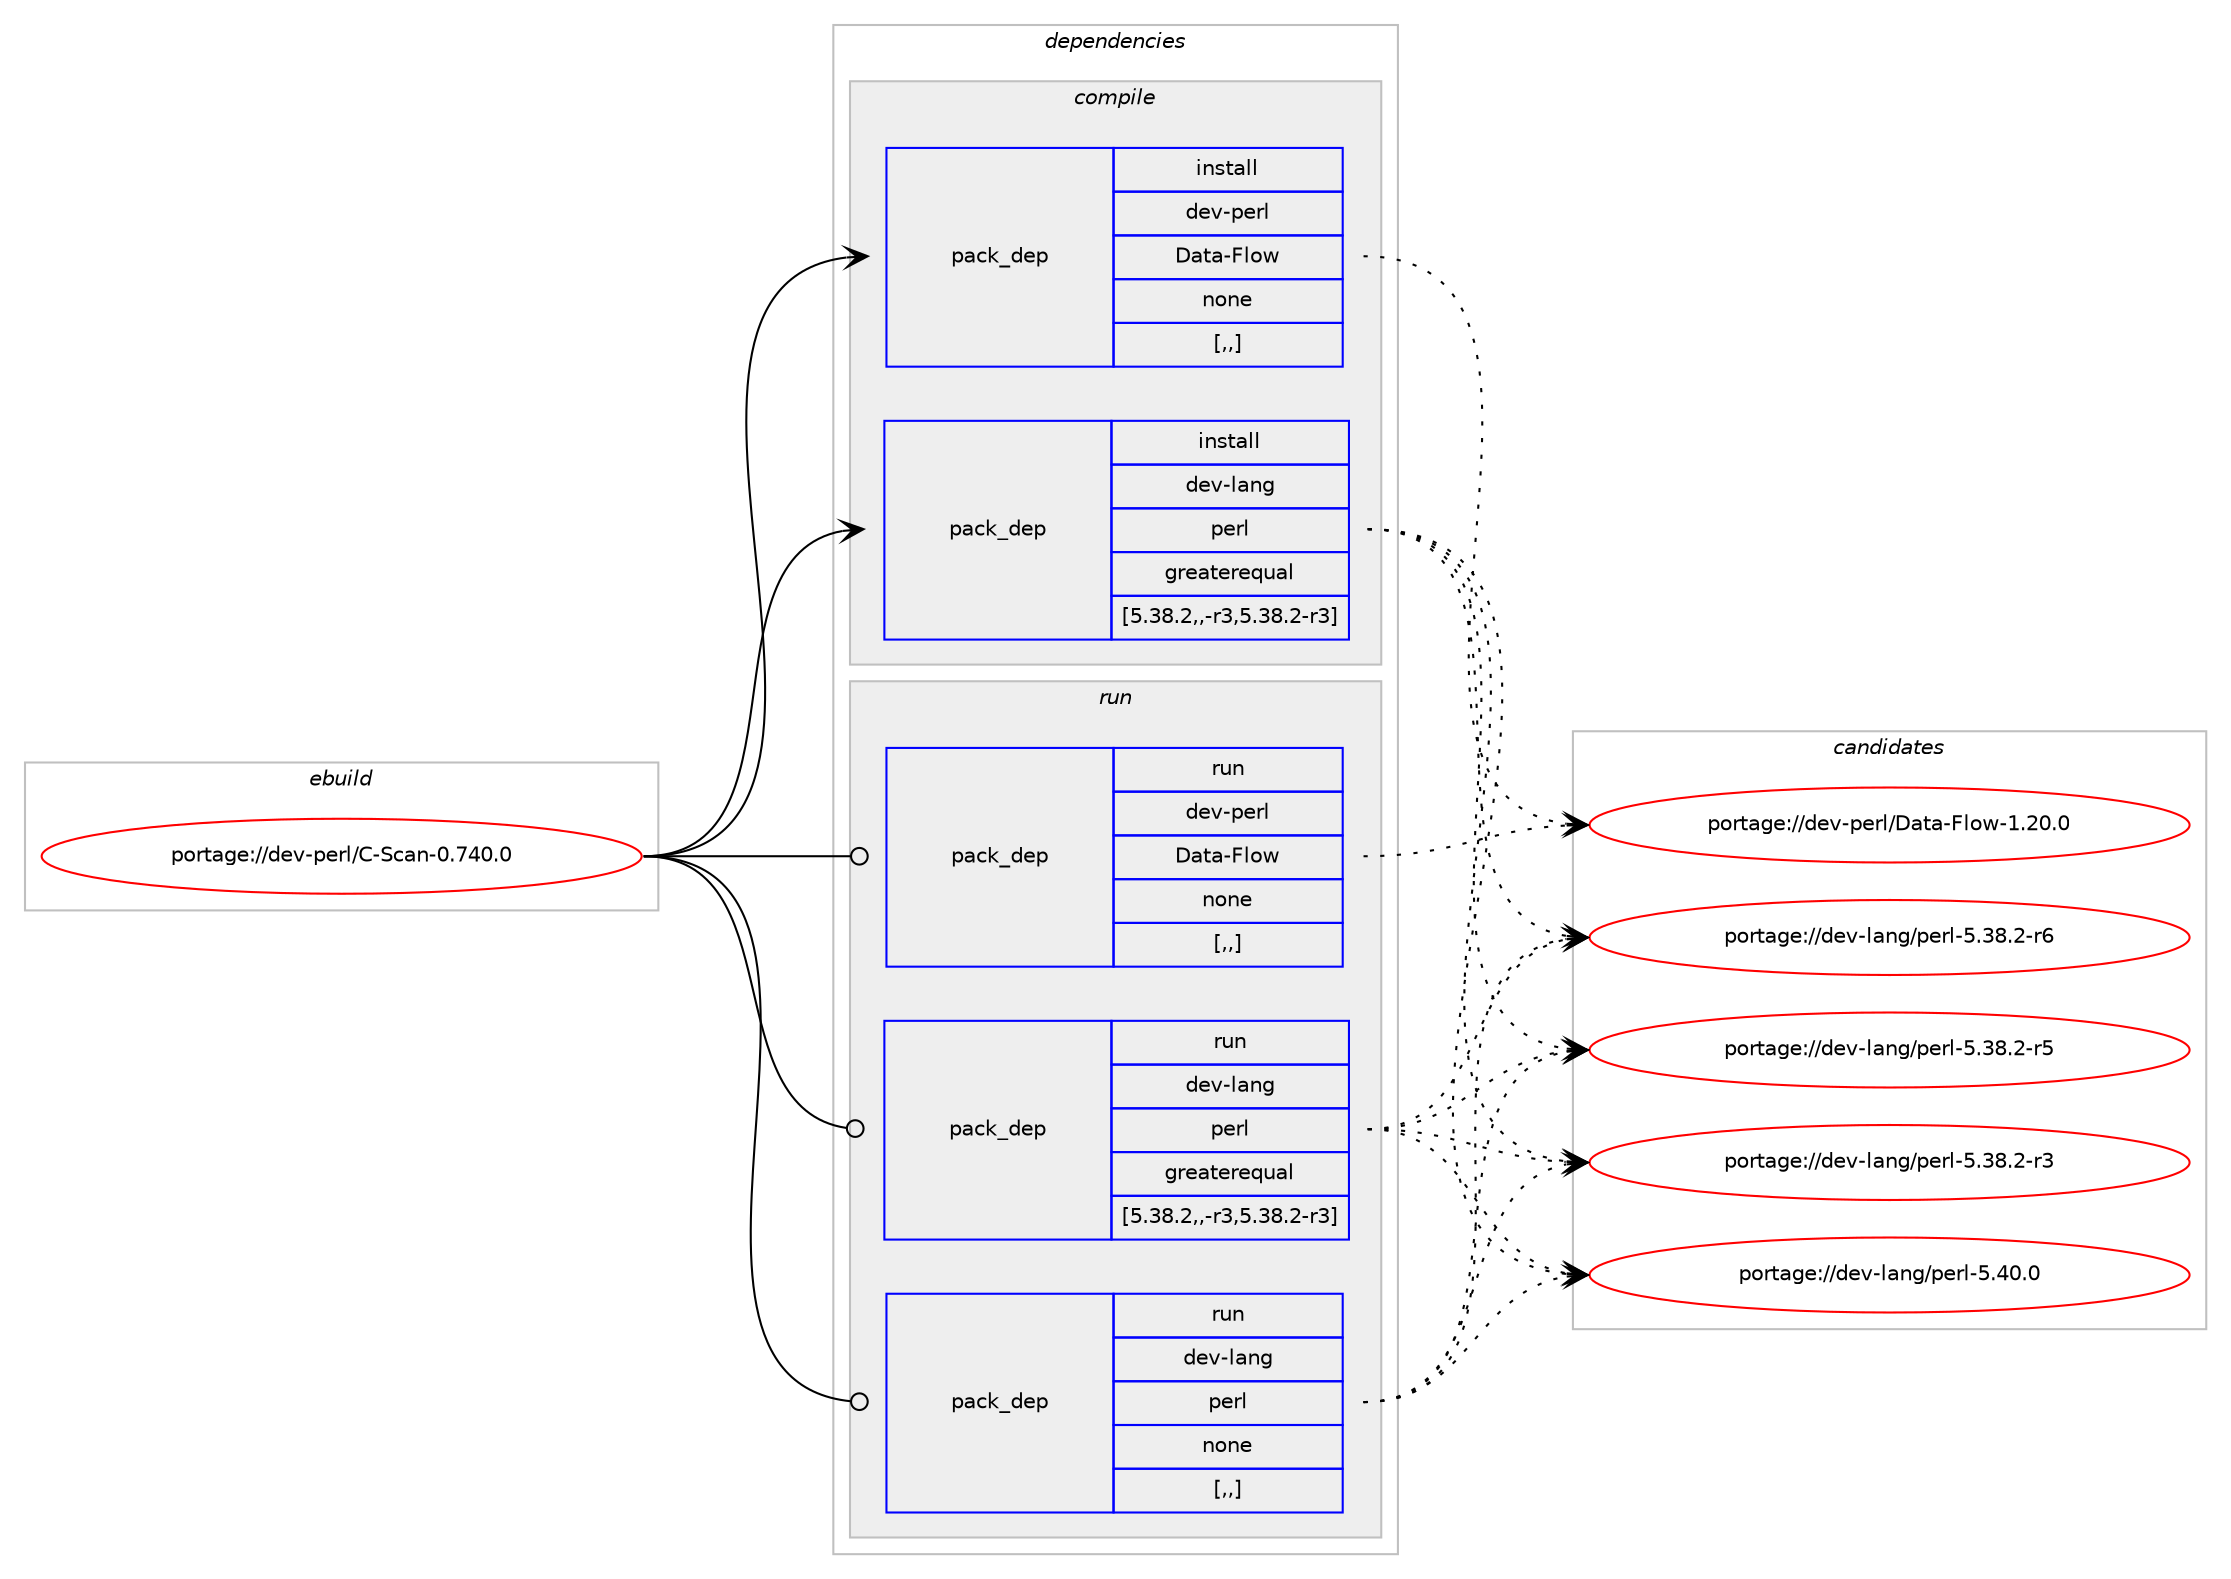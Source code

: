 digraph prolog {

# *************
# Graph options
# *************

newrank=true;
concentrate=true;
compound=true;
graph [rankdir=LR,fontname=Helvetica,fontsize=10,ranksep=1.5];#, ranksep=2.5, nodesep=0.2];
edge  [arrowhead=vee];
node  [fontname=Helvetica,fontsize=10];

# **********
# The ebuild
# **********

subgraph cluster_leftcol {
color=gray;
label=<<i>ebuild</i>>;
id [label="portage://dev-perl/C-Scan-0.740.0", color=red, width=4, href="../dev-perl/C-Scan-0.740.0.svg"];
}

# ****************
# The dependencies
# ****************

subgraph cluster_midcol {
color=gray;
label=<<i>dependencies</i>>;
subgraph cluster_compile {
fillcolor="#eeeeee";
style=filled;
label=<<i>compile</i>>;
subgraph pack95756 {
dependency126774 [label=<<TABLE BORDER="0" CELLBORDER="1" CELLSPACING="0" CELLPADDING="4" WIDTH="220"><TR><TD ROWSPAN="6" CELLPADDING="30">pack_dep</TD></TR><TR><TD WIDTH="110">install</TD></TR><TR><TD>dev-lang</TD></TR><TR><TD>perl</TD></TR><TR><TD>greaterequal</TD></TR><TR><TD>[5.38.2,,-r3,5.38.2-r3]</TD></TR></TABLE>>, shape=none, color=blue];
}
id:e -> dependency126774:w [weight=20,style="solid",arrowhead="vee"];
subgraph pack95757 {
dependency126775 [label=<<TABLE BORDER="0" CELLBORDER="1" CELLSPACING="0" CELLPADDING="4" WIDTH="220"><TR><TD ROWSPAN="6" CELLPADDING="30">pack_dep</TD></TR><TR><TD WIDTH="110">install</TD></TR><TR><TD>dev-perl</TD></TR><TR><TD>Data-Flow</TD></TR><TR><TD>none</TD></TR><TR><TD>[,,]</TD></TR></TABLE>>, shape=none, color=blue];
}
id:e -> dependency126775:w [weight=20,style="solid",arrowhead="vee"];
}
subgraph cluster_compileandrun {
fillcolor="#eeeeee";
style=filled;
label=<<i>compile and run</i>>;
}
subgraph cluster_run {
fillcolor="#eeeeee";
style=filled;
label=<<i>run</i>>;
subgraph pack95758 {
dependency126776 [label=<<TABLE BORDER="0" CELLBORDER="1" CELLSPACING="0" CELLPADDING="4" WIDTH="220"><TR><TD ROWSPAN="6" CELLPADDING="30">pack_dep</TD></TR><TR><TD WIDTH="110">run</TD></TR><TR><TD>dev-lang</TD></TR><TR><TD>perl</TD></TR><TR><TD>greaterequal</TD></TR><TR><TD>[5.38.2,,-r3,5.38.2-r3]</TD></TR></TABLE>>, shape=none, color=blue];
}
id:e -> dependency126776:w [weight=20,style="solid",arrowhead="odot"];
subgraph pack95759 {
dependency126777 [label=<<TABLE BORDER="0" CELLBORDER="1" CELLSPACING="0" CELLPADDING="4" WIDTH="220"><TR><TD ROWSPAN="6" CELLPADDING="30">pack_dep</TD></TR><TR><TD WIDTH="110">run</TD></TR><TR><TD>dev-lang</TD></TR><TR><TD>perl</TD></TR><TR><TD>none</TD></TR><TR><TD>[,,]</TD></TR></TABLE>>, shape=none, color=blue];
}
id:e -> dependency126777:w [weight=20,style="solid",arrowhead="odot"];
subgraph pack95760 {
dependency126778 [label=<<TABLE BORDER="0" CELLBORDER="1" CELLSPACING="0" CELLPADDING="4" WIDTH="220"><TR><TD ROWSPAN="6" CELLPADDING="30">pack_dep</TD></TR><TR><TD WIDTH="110">run</TD></TR><TR><TD>dev-perl</TD></TR><TR><TD>Data-Flow</TD></TR><TR><TD>none</TD></TR><TR><TD>[,,]</TD></TR></TABLE>>, shape=none, color=blue];
}
id:e -> dependency126778:w [weight=20,style="solid",arrowhead="odot"];
}
}

# **************
# The candidates
# **************

subgraph cluster_choices {
rank=same;
color=gray;
label=<<i>candidates</i>>;

subgraph choice95756 {
color=black;
nodesep=1;
choice10010111845108971101034711210111410845534652484648 [label="portage://dev-lang/perl-5.40.0", color=red, width=4,href="../dev-lang/perl-5.40.0.svg"];
choice100101118451089711010347112101114108455346515646504511454 [label="portage://dev-lang/perl-5.38.2-r6", color=red, width=4,href="../dev-lang/perl-5.38.2-r6.svg"];
choice100101118451089711010347112101114108455346515646504511453 [label="portage://dev-lang/perl-5.38.2-r5", color=red, width=4,href="../dev-lang/perl-5.38.2-r5.svg"];
choice100101118451089711010347112101114108455346515646504511451 [label="portage://dev-lang/perl-5.38.2-r3", color=red, width=4,href="../dev-lang/perl-5.38.2-r3.svg"];
dependency126774:e -> choice10010111845108971101034711210111410845534652484648:w [style=dotted,weight="100"];
dependency126774:e -> choice100101118451089711010347112101114108455346515646504511454:w [style=dotted,weight="100"];
dependency126774:e -> choice100101118451089711010347112101114108455346515646504511453:w [style=dotted,weight="100"];
dependency126774:e -> choice100101118451089711010347112101114108455346515646504511451:w [style=dotted,weight="100"];
}
subgraph choice95757 {
color=black;
nodesep=1;
choice1001011184511210111410847689711697457010811111945494650484648 [label="portage://dev-perl/Data-Flow-1.20.0", color=red, width=4,href="../dev-perl/Data-Flow-1.20.0.svg"];
dependency126775:e -> choice1001011184511210111410847689711697457010811111945494650484648:w [style=dotted,weight="100"];
}
subgraph choice95758 {
color=black;
nodesep=1;
choice10010111845108971101034711210111410845534652484648 [label="portage://dev-lang/perl-5.40.0", color=red, width=4,href="../dev-lang/perl-5.40.0.svg"];
choice100101118451089711010347112101114108455346515646504511454 [label="portage://dev-lang/perl-5.38.2-r6", color=red, width=4,href="../dev-lang/perl-5.38.2-r6.svg"];
choice100101118451089711010347112101114108455346515646504511453 [label="portage://dev-lang/perl-5.38.2-r5", color=red, width=4,href="../dev-lang/perl-5.38.2-r5.svg"];
choice100101118451089711010347112101114108455346515646504511451 [label="portage://dev-lang/perl-5.38.2-r3", color=red, width=4,href="../dev-lang/perl-5.38.2-r3.svg"];
dependency126776:e -> choice10010111845108971101034711210111410845534652484648:w [style=dotted,weight="100"];
dependency126776:e -> choice100101118451089711010347112101114108455346515646504511454:w [style=dotted,weight="100"];
dependency126776:e -> choice100101118451089711010347112101114108455346515646504511453:w [style=dotted,weight="100"];
dependency126776:e -> choice100101118451089711010347112101114108455346515646504511451:w [style=dotted,weight="100"];
}
subgraph choice95759 {
color=black;
nodesep=1;
choice10010111845108971101034711210111410845534652484648 [label="portage://dev-lang/perl-5.40.0", color=red, width=4,href="../dev-lang/perl-5.40.0.svg"];
choice100101118451089711010347112101114108455346515646504511454 [label="portage://dev-lang/perl-5.38.2-r6", color=red, width=4,href="../dev-lang/perl-5.38.2-r6.svg"];
choice100101118451089711010347112101114108455346515646504511453 [label="portage://dev-lang/perl-5.38.2-r5", color=red, width=4,href="../dev-lang/perl-5.38.2-r5.svg"];
choice100101118451089711010347112101114108455346515646504511451 [label="portage://dev-lang/perl-5.38.2-r3", color=red, width=4,href="../dev-lang/perl-5.38.2-r3.svg"];
dependency126777:e -> choice10010111845108971101034711210111410845534652484648:w [style=dotted,weight="100"];
dependency126777:e -> choice100101118451089711010347112101114108455346515646504511454:w [style=dotted,weight="100"];
dependency126777:e -> choice100101118451089711010347112101114108455346515646504511453:w [style=dotted,weight="100"];
dependency126777:e -> choice100101118451089711010347112101114108455346515646504511451:w [style=dotted,weight="100"];
}
subgraph choice95760 {
color=black;
nodesep=1;
choice1001011184511210111410847689711697457010811111945494650484648 [label="portage://dev-perl/Data-Flow-1.20.0", color=red, width=4,href="../dev-perl/Data-Flow-1.20.0.svg"];
dependency126778:e -> choice1001011184511210111410847689711697457010811111945494650484648:w [style=dotted,weight="100"];
}
}

}
